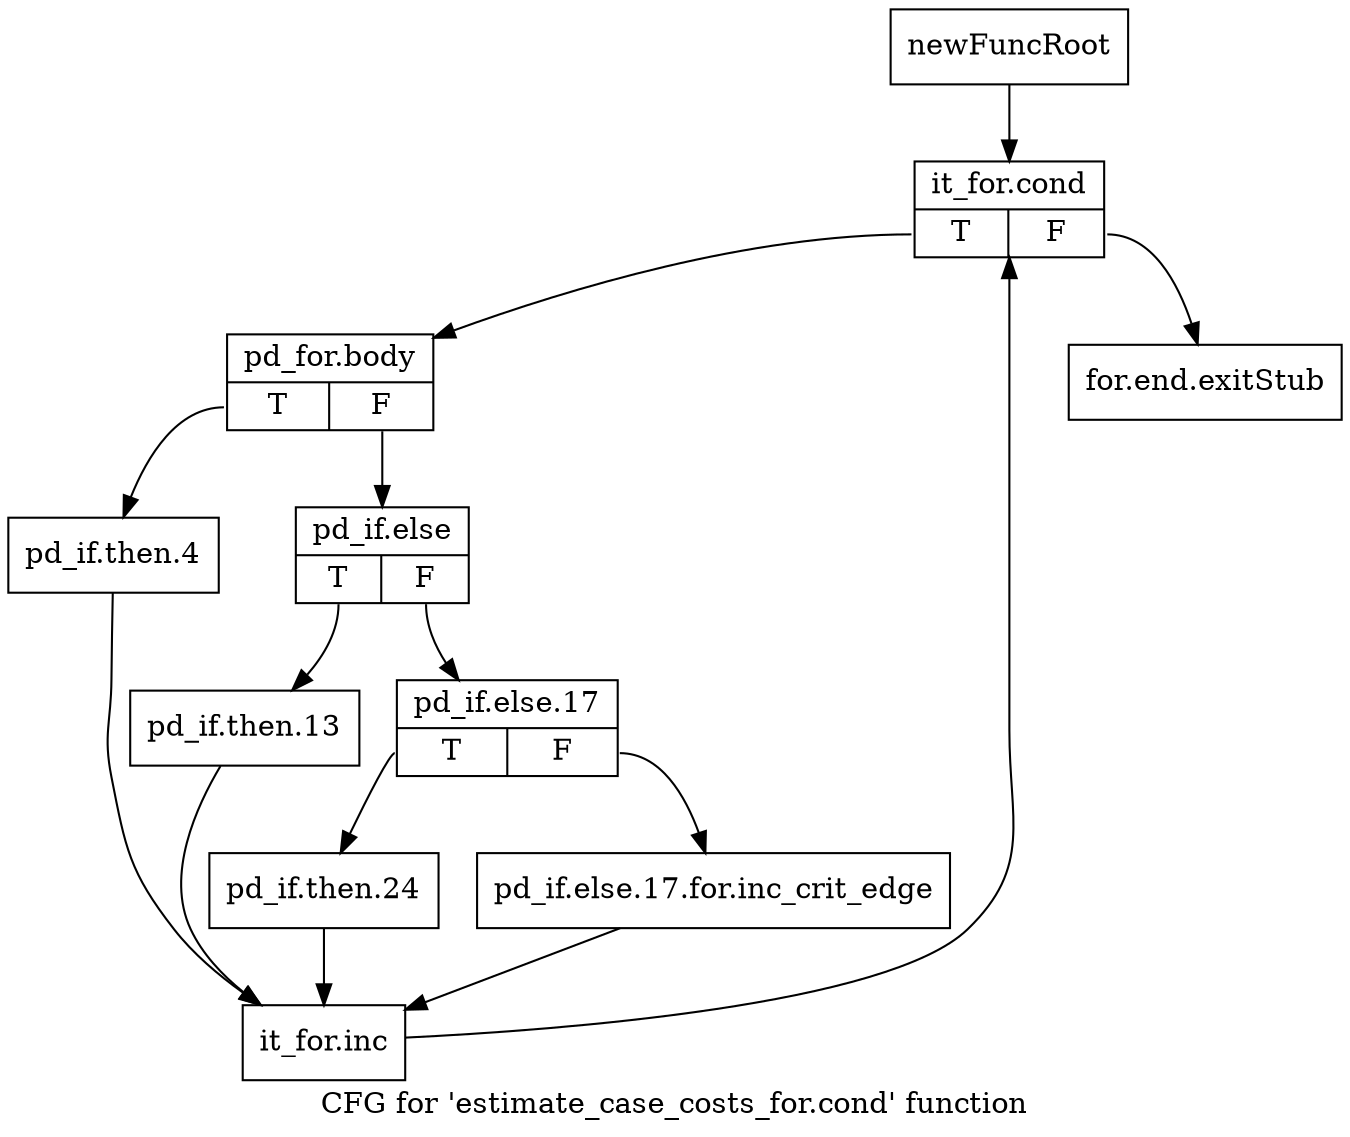 digraph "CFG for 'estimate_case_costs_for.cond' function" {
	label="CFG for 'estimate_case_costs_for.cond' function";

	Node0xc43b2e0 [shape=record,label="{newFuncRoot}"];
	Node0xc43b2e0 -> Node0xc440970;
	Node0xc440920 [shape=record,label="{for.end.exitStub}"];
	Node0xc440970 [shape=record,label="{it_for.cond|{<s0>T|<s1>F}}"];
	Node0xc440970:s0 -> Node0xc4409c0;
	Node0xc440970:s1 -> Node0xc440920;
	Node0xc4409c0 [shape=record,label="{pd_for.body|{<s0>T|<s1>F}}"];
	Node0xc4409c0:s0 -> Node0xc440ba0;
	Node0xc4409c0:s1 -> Node0xc440a10;
	Node0xc440a10 [shape=record,label="{pd_if.else|{<s0>T|<s1>F}}"];
	Node0xc440a10:s0 -> Node0xc440b50;
	Node0xc440a10:s1 -> Node0xc440a60;
	Node0xc440a60 [shape=record,label="{pd_if.else.17|{<s0>T|<s1>F}}"];
	Node0xc440a60:s0 -> Node0xc440b00;
	Node0xc440a60:s1 -> Node0xc440ab0;
	Node0xc440ab0 [shape=record,label="{pd_if.else.17.for.inc_crit_edge}"];
	Node0xc440ab0 -> Node0xc440bf0;
	Node0xc440b00 [shape=record,label="{pd_if.then.24}"];
	Node0xc440b00 -> Node0xc440bf0;
	Node0xc440b50 [shape=record,label="{pd_if.then.13}"];
	Node0xc440b50 -> Node0xc440bf0;
	Node0xc440ba0 [shape=record,label="{pd_if.then.4}"];
	Node0xc440ba0 -> Node0xc440bf0;
	Node0xc440bf0 [shape=record,label="{it_for.inc}"];
	Node0xc440bf0 -> Node0xc440970;
}
